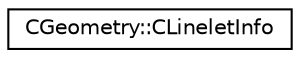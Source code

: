 digraph "Graphical Class Hierarchy"
{
 // LATEX_PDF_SIZE
  edge [fontname="Helvetica",fontsize="10",labelfontname="Helvetica",labelfontsize="10"];
  node [fontname="Helvetica",fontsize="10",shape=record];
  rankdir="LR";
  Node0 [label="CGeometry::CLineletInfo",height=0.2,width=0.4,color="black", fillcolor="white", style="filled",URL="$structCGeometry_1_1CLineletInfo.html",tooltip="Linelets (mesh lines perpendicular to stretching direction)."];
}
